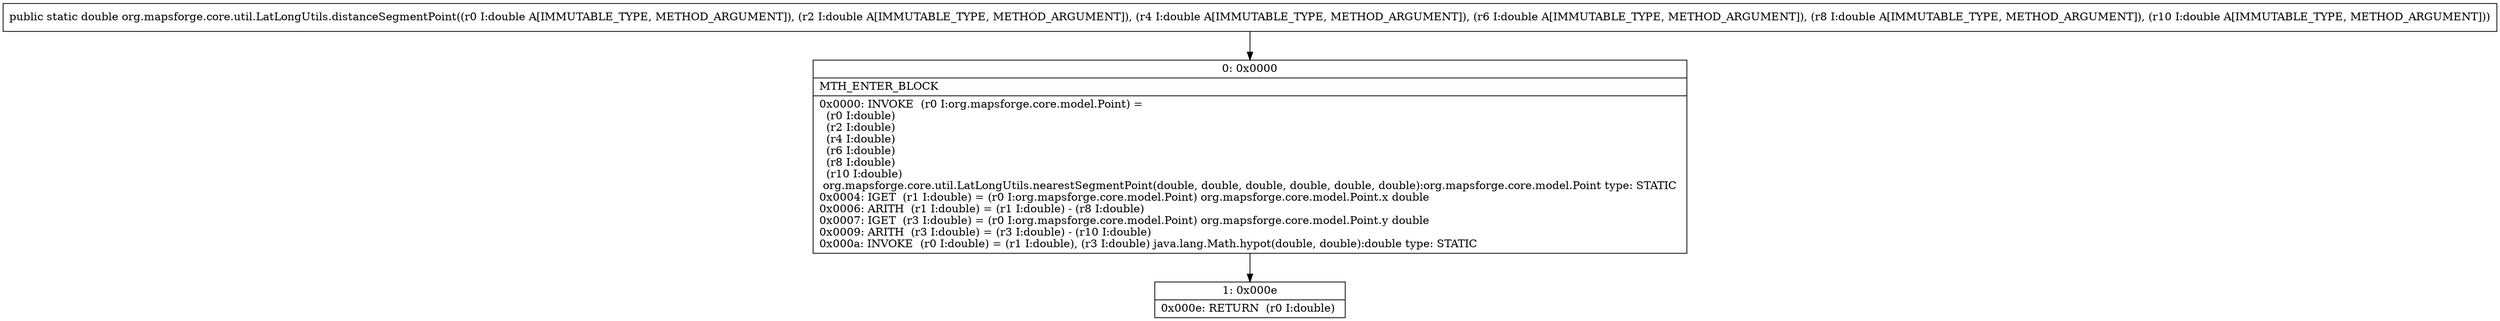 digraph "CFG fororg.mapsforge.core.util.LatLongUtils.distanceSegmentPoint(DDDDDD)D" {
Node_0 [shape=record,label="{0\:\ 0x0000|MTH_ENTER_BLOCK\l|0x0000: INVOKE  (r0 I:org.mapsforge.core.model.Point) = \l  (r0 I:double)\l  (r2 I:double)\l  (r4 I:double)\l  (r6 I:double)\l  (r8 I:double)\l  (r10 I:double)\l org.mapsforge.core.util.LatLongUtils.nearestSegmentPoint(double, double, double, double, double, double):org.mapsforge.core.model.Point type: STATIC \l0x0004: IGET  (r1 I:double) = (r0 I:org.mapsforge.core.model.Point) org.mapsforge.core.model.Point.x double \l0x0006: ARITH  (r1 I:double) = (r1 I:double) \- (r8 I:double) \l0x0007: IGET  (r3 I:double) = (r0 I:org.mapsforge.core.model.Point) org.mapsforge.core.model.Point.y double \l0x0009: ARITH  (r3 I:double) = (r3 I:double) \- (r10 I:double) \l0x000a: INVOKE  (r0 I:double) = (r1 I:double), (r3 I:double) java.lang.Math.hypot(double, double):double type: STATIC \l}"];
Node_1 [shape=record,label="{1\:\ 0x000e|0x000e: RETURN  (r0 I:double) \l}"];
MethodNode[shape=record,label="{public static double org.mapsforge.core.util.LatLongUtils.distanceSegmentPoint((r0 I:double A[IMMUTABLE_TYPE, METHOD_ARGUMENT]), (r2 I:double A[IMMUTABLE_TYPE, METHOD_ARGUMENT]), (r4 I:double A[IMMUTABLE_TYPE, METHOD_ARGUMENT]), (r6 I:double A[IMMUTABLE_TYPE, METHOD_ARGUMENT]), (r8 I:double A[IMMUTABLE_TYPE, METHOD_ARGUMENT]), (r10 I:double A[IMMUTABLE_TYPE, METHOD_ARGUMENT])) }"];
MethodNode -> Node_0;
Node_0 -> Node_1;
}

